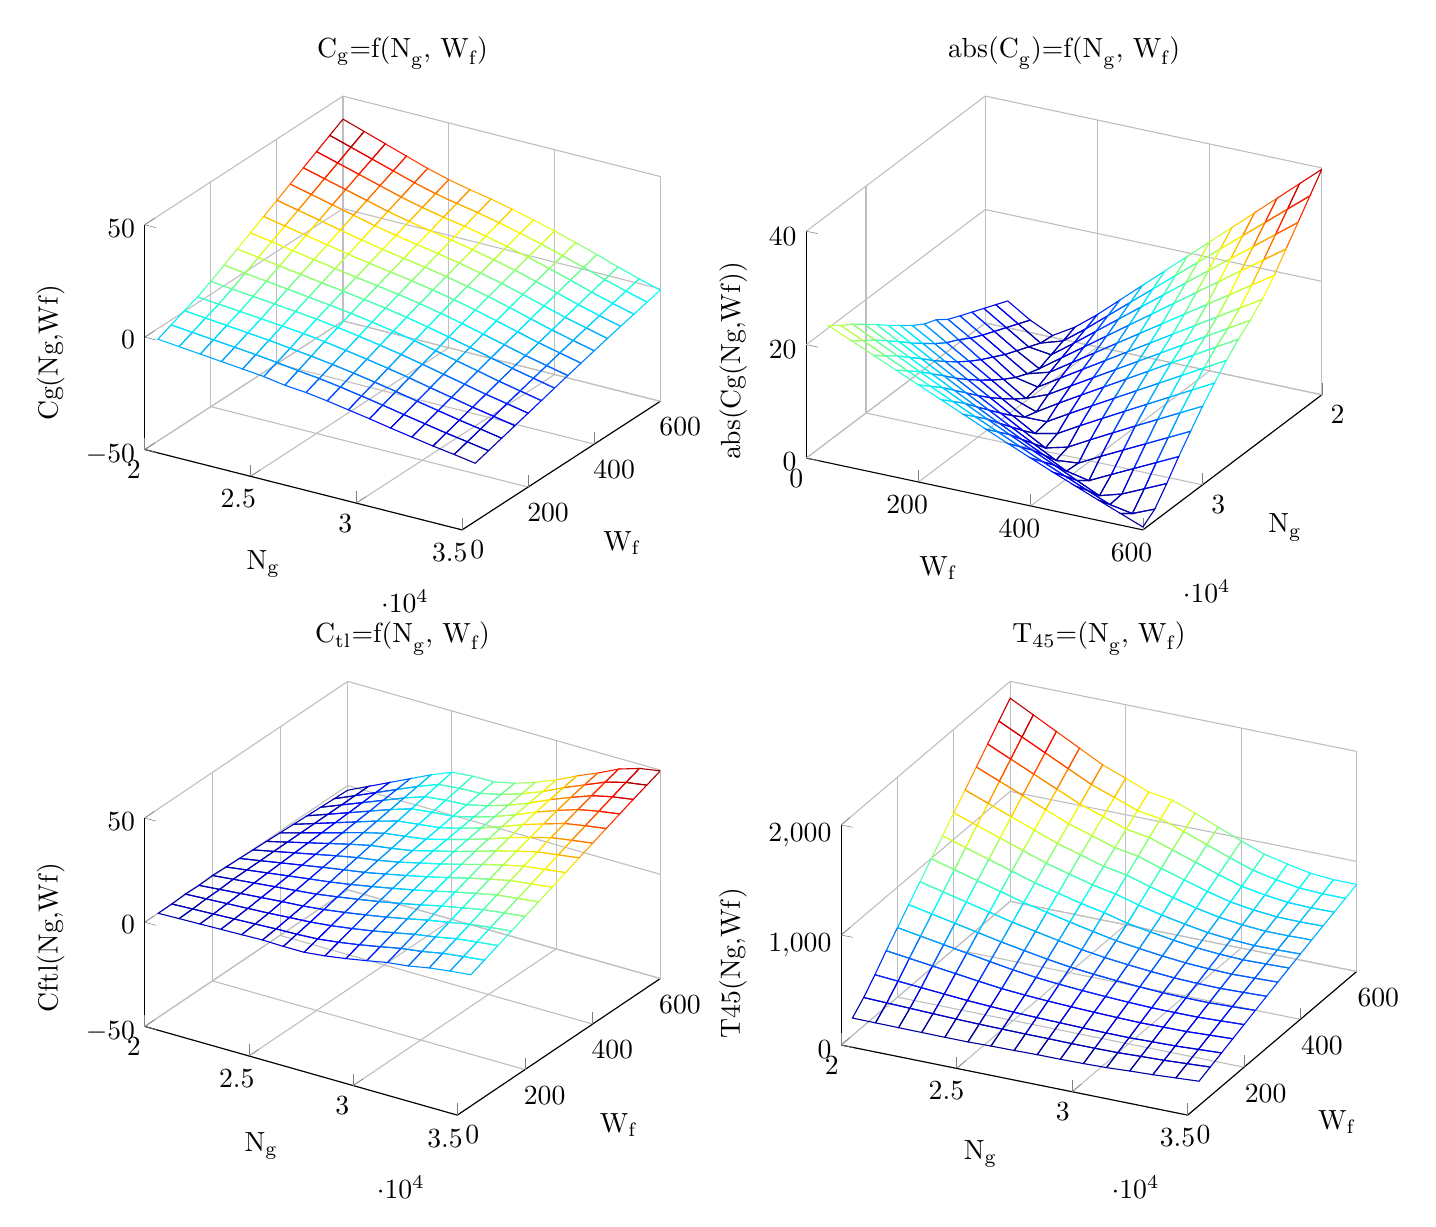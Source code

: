 % This file was created by matlab2tikz v0.4.4 (commit 1a288d0d5e18360983e675964a38f567f0ad3ae8) running on MATLAB 7.9.
% Copyright (c) 2008--2013, Nico Schlömer <nico.schloemer@gmail.com>
% All rights reserved.
% 
% The latest updates can be retrieved from
%   http://www.mathworks.com/matlabcentral/fileexchange/22022-matlab2tikz
% where you can also make suggestions and rate matlab2tikz.
% 
\begin{tikzpicture}

\begin{axis}[%
width=2.578in,
height=2.169in,
view={32}{34},
scale only axis,
xmin=20000,
xmax=35000,
xlabel={$\text{N}_\text{g}$},
xmajorgrids,
ymin=0,
ymax=600,
ylabel={$\text{W}_\text{f}$},
ymajorgrids,
zmin=-50,
zmax=50,
zlabel={Cg(Ng,Wf)},
zmajorgrids,
name=plot1,
title={$\text{C}_\text{g}\text{=f(N}_\text{g}\text{, W}_\text{f}\text{)}$},
axis x line*=bottom,
axis y line*=left,
axis z line*=left
]

\addplot3[%
mesh,
shader=flat,
colormap/jet,
mesh/rows=16]
table[row sep=crcr,header=false] {
20000 40 -4.726\\
20000 80 -2.196\\
20000 120 0.325\\
20000 160 2.655\\
20000 200 5.706\\
20000 240 9.112\\
20000 280 12.518\\
20000 320 15.924\\
20000 360 19.331\\
20000 400 22.737\\
20000 440 26.143\\
20000 480 29.549\\
20000 520 32.956\\
20000 560 36.362\\
20000 600 39.768\\
21000 40 -5.656\\
21000 80 -3.119\\
21000 120 -0.586\\
21000 160 1.798\\
21000 200 4.753\\
21000 240 7.945\\
21000 280 11.137\\
21000 320 14.329\\
21000 360 17.521\\
21000 400 20.712\\
21000 440 23.904\\
21000 480 27.096\\
21000 520 30.288\\
21000 560 33.48\\
21000 600 36.672\\
22000 40 -6.586\\
22000 80 -4.043\\
22000 120 -1.496\\
22000 160 0.942\\
22000 200 3.801\\
22000 240 6.778\\
22000 280 9.756\\
22000 320 12.733\\
22000 360 15.71\\
22000 400 18.688\\
22000 440 21.665\\
22000 480 24.643\\
22000 520 27.62\\
22000 560 30.598\\
22000 600 33.575\\
23000 40 -7.517\\
23000 80 -4.967\\
23000 120 -2.407\\
23000 160 0.085\\
23000 200 2.848\\
23000 240 5.611\\
23000 280 8.374\\
23000 320 11.137\\
23000 360 13.9\\
23000 400 16.664\\
23000 440 19.427\\
23000 480 22.19\\
23000 520 24.953\\
23000 560 27.716\\
23000 600 30.479\\
24000 40 -8.447\\
24000 80 -5.89\\
24000 120 -3.318\\
24000 160 -0.772\\
24000 200 1.895\\
24000 240 4.444\\
24000 280 6.993\\
24000 320 9.542\\
24000 360 12.09\\
24000 400 14.639\\
24000 440 17.188\\
24000 480 19.737\\
24000 520 22.285\\
24000 560 24.834\\
24000 600 27.383\\
25000 40 -9.424\\
25000 80 -6.96\\
25000 120 -4.471\\
25000 160 -1.719\\
25000 200 0.866\\
25000 240 3.289\\
25000 280 5.676\\
25000 320 8.062\\
25000 360 10.449\\
25000 400 12.835\\
25000 440 15.222\\
25000 480 17.608\\
25000 520 19.995\\
25000 560 22.381\\
25000 600 24.768\\
26000 40 -10.927\\
26000 80 -8.26\\
26000 120 -5.592\\
26000 160 -2.97\\
26000 200 -0.451\\
26000 240 1.992\\
26000 280 4.335\\
26000 320 6.628\\
26000 360 8.921\\
26000 400 11.214\\
26000 440 13.507\\
26000 480 15.8\\
26000 520 18.093\\
26000 560 20.386\\
26000 600 22.679\\
27000 40 -11.773\\
27000 80 -9.336\\
27000 120 -6.898\\
27000 160 -4.438\\
27000 200 -1.944\\
27000 240 0.512\\
27000 280 2.885\\
27000 320 5.166\\
27000 360 7.417\\
27000 400 9.668\\
27000 440 11.918\\
27000 480 14.169\\
27000 520 16.42\\
27000 560 18.671\\
27000 600 20.921\\
28000 40 -13.107\\
28000 80 -10.744\\
28000 120 -8.382\\
28000 160 -6.01\\
28000 200 -3.586\\
28000 240 -1.167\\
28000 280 1.21\\
28000 320 3.485\\
28000 360 5.693\\
28000 400 7.873\\
28000 440 10.052\\
28000 480 12.23\\
28000 520 14.409\\
28000 560 16.588\\
28000 600 18.767\\
29000 40 -14.715\\
29000 80 -12.373\\
29000 120 -10.031\\
29000 160 -7.688\\
29000 200 -5.352\\
29000 240 -3.025\\
29000 280 -0.724\\
29000 320 1.556\\
29000 360 3.77\\
29000 400 5.905\\
29000 440 8.012\\
29000 480 10.102\\
29000 520 12.192\\
29000 560 14.281\\
29000 600 16.371\\
30000 40 -16.293\\
30000 80 -14.037\\
30000 120 -11.781\\
30000 160 -9.525\\
30000 200 -7.283\\
30000 240 -5.053\\
30000 280 -2.821\\
30000 320 -0.603\\
30000 360 1.583\\
30000 400 3.731\\
30000 440 5.793\\
30000 480 7.836\\
30000 520 9.845\\
30000 560 11.855\\
30000 600 13.864\\
31000 40 -18.045\\
31000 80 -15.875\\
31000 120 -13.705\\
31000 160 -11.534\\
31000 200 -9.364\\
31000 240 -7.195\\
31000 280 -5.058\\
31000 320 -2.94\\
31000 360 -0.856\\
31000 400 1.207\\
31000 440 3.238\\
31000 480 5.197\\
31000 520 7.142\\
31000 560 9.09\\
31000 600 11.038\\
32000 40 -19.663\\
32000 80 -17.598\\
32000 120 -15.532\\
32000 160 -13.467\\
32000 200 -11.402\\
32000 240 -9.341\\
32000 280 -7.302\\
32000 320 -5.306\\
32000 360 -3.349\\
32000 400 -1.395\\
32000 440 0.549\\
32000 480 2.472\\
32000 520 4.366\\
32000 560 6.263\\
32000 600 8.16\\
33000 40 -21.261\\
33000 80 -19.316\\
33000 120 -17.372\\
33000 160 -15.427\\
33000 200 -13.483\\
33000 240 -11.538\\
33000 280 -9.61\\
33000 320 -7.712\\
33000 360 -5.837\\
33000 400 -3.995\\
33000 440 -2.16\\
33000 480 -0.328\\
33000 520 1.462\\
33000 560 3.228\\
33000 600 5.002\\
34000 40 -22.65\\
34000 80 -20.811\\
34000 120 -18.971\\
34000 160 -17.132\\
34000 200 -15.293\\
34000 240 -13.453\\
34000 280 -11.614\\
34000 320 -9.794\\
34000 360 -8.0\\
34000 400 -6.226\\
34000 440 -4.526\\
34000 480 -2.839\\
34000 520 -1.191\\
34000 560 0.454\\
34000 600 2.085\\
35000 40 -24.169\\
35000 80 -22.41\\
35000 120 -20.65\\
35000 160 -18.89\\
35000 200 -17.131\\
35000 240 -15.371\\
35000 280 -13.611\\
35000 320 -11.856\\
35000 360 -10.132\\
35000 400 -8.445\\
35000 440 -6.784\\
35000 480 -5.189\\
35000 520 -3.604\\
35000 560 -2.058\\
35000 600 -0.516\\
};
\end{axis}

\begin{axis}[%
width=2.578in,
height=2.169in,
view={118}{34},
scale only axis,
xmin=20000,
xmax=35000,
xlabel={$\text{N}_\text{g}$},
xmajorgrids,
ymin=0,
ymax=600,
ylabel={$\text{W}_\text{f}$},
ymajorgrids,
zmin=0,
zmax=40,
zlabel={abs(Cg(Ng,Wf))},
zmajorgrids,
at=(plot1.right of south east),
anchor=left of south west,
title={$\text{abs(C}_\text{g}\text{)=f(N}_\text{g}\text{, W}_\text{f}\text{)}$},
axis x line*=bottom,
axis y line*=left,
axis z line*=left
]

\addplot3[%
mesh,
shader=flat,
colormap/jet,
mesh/rows=16]
table[row sep=crcr,header=false] {
20000 40 4.726\\
20000 80 2.196\\
20000 120 0.325\\
20000 160 2.655\\
20000 200 5.706\\
20000 240 9.112\\
20000 280 12.518\\
20000 320 15.924\\
20000 360 19.331\\
20000 400 22.737\\
20000 440 26.143\\
20000 480 29.549\\
20000 520 32.956\\
20000 560 36.362\\
20000 600 39.768\\
21000 40 5.656\\
21000 80 3.119\\
21000 120 0.586\\
21000 160 1.798\\
21000 200 4.753\\
21000 240 7.945\\
21000 280 11.137\\
21000 320 14.329\\
21000 360 17.521\\
21000 400 20.712\\
21000 440 23.904\\
21000 480 27.096\\
21000 520 30.288\\
21000 560 33.48\\
21000 600 36.672\\
22000 40 6.586\\
22000 80 4.043\\
22000 120 1.496\\
22000 160 0.942\\
22000 200 3.801\\
22000 240 6.778\\
22000 280 9.756\\
22000 320 12.733\\
22000 360 15.71\\
22000 400 18.688\\
22000 440 21.665\\
22000 480 24.643\\
22000 520 27.62\\
22000 560 30.598\\
22000 600 33.575\\
23000 40 7.517\\
23000 80 4.967\\
23000 120 2.407\\
23000 160 0.085\\
23000 200 2.848\\
23000 240 5.611\\
23000 280 8.374\\
23000 320 11.137\\
23000 360 13.9\\
23000 400 16.664\\
23000 440 19.427\\
23000 480 22.19\\
23000 520 24.953\\
23000 560 27.716\\
23000 600 30.479\\
24000 40 8.447\\
24000 80 5.89\\
24000 120 3.318\\
24000 160 0.772\\
24000 200 1.895\\
24000 240 4.444\\
24000 280 6.993\\
24000 320 9.542\\
24000 360 12.09\\
24000 400 14.639\\
24000 440 17.188\\
24000 480 19.737\\
24000 520 22.285\\
24000 560 24.834\\
24000 600 27.383\\
25000 40 9.424\\
25000 80 6.96\\
25000 120 4.471\\
25000 160 1.719\\
25000 200 0.866\\
25000 240 3.289\\
25000 280 5.676\\
25000 320 8.062\\
25000 360 10.449\\
25000 400 12.835\\
25000 440 15.222\\
25000 480 17.608\\
25000 520 19.995\\
25000 560 22.381\\
25000 600 24.768\\
26000 40 10.927\\
26000 80 8.26\\
26000 120 5.592\\
26000 160 2.97\\
26000 200 0.451\\
26000 240 1.992\\
26000 280 4.335\\
26000 320 6.628\\
26000 360 8.921\\
26000 400 11.214\\
26000 440 13.507\\
26000 480 15.8\\
26000 520 18.093\\
26000 560 20.386\\
26000 600 22.679\\
27000 40 11.773\\
27000 80 9.336\\
27000 120 6.898\\
27000 160 4.438\\
27000 200 1.944\\
27000 240 0.512\\
27000 280 2.885\\
27000 320 5.166\\
27000 360 7.417\\
27000 400 9.668\\
27000 440 11.918\\
27000 480 14.169\\
27000 520 16.42\\
27000 560 18.671\\
27000 600 20.921\\
28000 40 13.107\\
28000 80 10.744\\
28000 120 8.382\\
28000 160 6.01\\
28000 200 3.586\\
28000 240 1.167\\
28000 280 1.21\\
28000 320 3.485\\
28000 360 5.693\\
28000 400 7.873\\
28000 440 10.052\\
28000 480 12.23\\
28000 520 14.409\\
28000 560 16.588\\
28000 600 18.767\\
29000 40 14.715\\
29000 80 12.373\\
29000 120 10.031\\
29000 160 7.688\\
29000 200 5.352\\
29000 240 3.025\\
29000 280 0.724\\
29000 320 1.556\\
29000 360 3.77\\
29000 400 5.905\\
29000 440 8.012\\
29000 480 10.102\\
29000 520 12.192\\
29000 560 14.281\\
29000 600 16.371\\
30000 40 16.293\\
30000 80 14.037\\
30000 120 11.781\\
30000 160 9.525\\
30000 200 7.283\\
30000 240 5.053\\
30000 280 2.821\\
30000 320 0.603\\
30000 360 1.583\\
30000 400 3.731\\
30000 440 5.793\\
30000 480 7.836\\
30000 520 9.845\\
30000 560 11.855\\
30000 600 13.864\\
31000 40 18.045\\
31000 80 15.875\\
31000 120 13.705\\
31000 160 11.534\\
31000 200 9.364\\
31000 240 7.195\\
31000 280 5.058\\
31000 320 2.94\\
31000 360 0.856\\
31000 400 1.207\\
31000 440 3.238\\
31000 480 5.197\\
31000 520 7.142\\
31000 560 9.09\\
31000 600 11.038\\
32000 40 19.663\\
32000 80 17.598\\
32000 120 15.532\\
32000 160 13.467\\
32000 200 11.402\\
32000 240 9.341\\
32000 280 7.302\\
32000 320 5.306\\
32000 360 3.349\\
32000 400 1.395\\
32000 440 0.549\\
32000 480 2.472\\
32000 520 4.366\\
32000 560 6.263\\
32000 600 8.16\\
33000 40 21.261\\
33000 80 19.316\\
33000 120 17.372\\
33000 160 15.427\\
33000 200 13.483\\
33000 240 11.538\\
33000 280 9.61\\
33000 320 7.712\\
33000 360 5.837\\
33000 400 3.995\\
33000 440 2.16\\
33000 480 0.328\\
33000 520 1.462\\
33000 560 3.228\\
33000 600 5.002\\
34000 40 22.65\\
34000 80 20.811\\
34000 120 18.971\\
34000 160 17.132\\
34000 200 15.293\\
34000 240 13.453\\
34000 280 11.614\\
34000 320 9.794\\
34000 360 8.0\\
34000 400 6.226\\
34000 440 4.526\\
34000 480 2.839\\
34000 520 1.191\\
34000 560 0.454\\
34000 600 2.085\\
35000 40 24.169\\
35000 80 22.41\\
35000 120 20.65\\
35000 160 18.89\\
35000 200 17.131\\
35000 240 15.371\\
35000 280 13.611\\
35000 320 11.856\\
35000 360 10.132\\
35000 400 8.445\\
35000 440 6.784\\
35000 480 5.189\\
35000 520 3.604\\
35000 560 2.058\\
35000 600 0.516\\
};
\end{axis}

\begin{axis}[%
width=2.578in,
height=2.169in,
view={33}{38},
scale only axis,
xmin=20000,
xmax=35000,
xlabel={$\text{N}_\text{g}$},
xmajorgrids,
ymin=0,
ymax=600,
ylabel={$\text{W}_\text{f}$},
ymajorgrids,
zmin=-50,
zmax=50,
zlabel={Cftl(Ng,Wf)},
zmajorgrids,
name=plot3,
at=(plot1.below south west),
anchor=above north west,
title={$\text{C}_{\text{tl}}\text{=f(N}_\text{g}\text{, W}_\text{f}\text{)}$},
axis x line*=bottom,
axis y line*=left,
axis z line*=left
]

\addplot3[%
mesh,
shader=flat,
colormap/jet,
mesh/rows=16]
table[row sep=crcr,header=false] {
20000 40 -0.081\\
20000 80 -0.003\\
20000 120 0.384\\
20000 160 0.214\\
20000 200 0.555\\
20000 240 0.278\\
20000 280 0.002\\
20000 320 -0.274\\
20000 360 -0.551\\
20000 400 -0.827\\
20000 440 -1.103\\
20000 480 -1.38\\
20000 520 -1.656\\
20000 560 -1.932\\
20000 600 -2.209\\
21000 40 0.187\\
21000 80 0.436\\
21000 120 0.932\\
21000 160 1.098\\
21000 200 1.596\\
21000 240 1.684\\
21000 280 1.772\\
21000 320 1.859\\
21000 360 1.947\\
21000 400 2.035\\
21000 440 2.122\\
21000 480 2.21\\
21000 520 2.297\\
21000 560 2.385\\
21000 600 2.473\\
22000 40 0.455\\
22000 80 0.875\\
22000 120 1.48\\
22000 160 1.981\\
22000 200 2.638\\
22000 240 3.09\\
22000 280 3.541\\
22000 320 3.993\\
22000 360 4.445\\
22000 400 4.896\\
22000 440 5.348\\
22000 480 5.799\\
22000 520 6.251\\
22000 560 6.702\\
22000 600 7.154\\
23000 40 0.723\\
23000 80 1.314\\
23000 120 2.028\\
23000 160 2.864\\
23000 200 3.68\\
23000 240 4.496\\
23000 280 5.311\\
23000 320 6.127\\
23000 360 6.942\\
23000 400 7.758\\
23000 440 8.573\\
23000 480 9.389\\
23000 520 10.204\\
23000 560 11.02\\
23000 600 11.835\\
24000 40 0.99\\
24000 80 1.752\\
24000 120 2.577\\
24000 160 3.748\\
24000 200 4.722\\
24000 240 5.901\\
24000 280 7.081\\
24000 320 8.26\\
24000 360 9.44\\
24000 400 10.619\\
24000 440 11.799\\
24000 480 12.978\\
24000 520 14.158\\
24000 560 15.337\\
24000 600 16.517\\
25000 40 1.284\\
25000 80 2.228\\
25000 120 3.331\\
25000 160 4.456\\
25000 200 5.789\\
25000 240 7.266\\
25000 280 8.745\\
25000 320 10.224\\
25000 360 11.703\\
25000 400 13.182\\
25000 440 14.661\\
25000 480 16.14\\
25000 520 17.619\\
25000 560 19.098\\
25000 600 20.577\\
26000 40 1.041\\
26000 80 2.519\\
26000 120 3.998\\
26000 160 5.605\\
26000 200 7.343\\
26000 240 8.909\\
26000 280 10.342\\
26000 320 11.743\\
26000 360 13.144\\
26000 400 14.545\\
26000 440 15.947\\
26000 480 17.348\\
26000 520 18.749\\
26000 560 20.15\\
26000 600 21.552\\
27000 40 1.06\\
27000 80 3.07\\
27000 120 5.08\\
27000 160 7.075\\
27000 200 8.982\\
27000 240 10.768\\
27000 280 12.385\\
27000 320 13.74\\
27000 360 14.874\\
27000 400 16.008\\
27000 440 17.143\\
27000 480 18.277\\
27000 520 19.411\\
27000 560 20.546\\
27000 600 21.68\\
28000 40 2.173\\
28000 80 4.353\\
28000 120 6.533\\
28000 160 8.701\\
28000 200 10.754\\
28000 240 12.719\\
28000 280 14.518\\
28000 320 16.153\\
28000 360 17.608\\
28000 400 18.659\\
28000 440 19.694\\
28000 480 20.729\\
28000 520 21.765\\
28000 560 22.8\\
28000 600 23.835\\
29000 40 3.695\\
29000 80 5.968\\
29000 120 8.241\\
29000 160 10.513\\
29000 200 12.709\\
29000 240 14.807\\
29000 280 16.758\\
29000 320 18.546\\
29000 360 20.127\\
29000 400 21.522\\
29000 440 22.686\\
29000 480 23.789\\
29000 520 24.892\\
29000 560 25.995\\
29000 600 27.098\\
30000 40 5.542\\
30000 80 7.876\\
30000 120 10.209\\
30000 160 12.542\\
30000 200 14.836\\
30000 240 17.043\\
30000 280 19.173\\
30000 320 21.178\\
30000 360 23.004\\
30000 400 24.647\\
30000 440 26.174\\
30000 480 27.488\\
30000 520 28.687\\
30000 560 29.886\\
30000 600 31.085\\
31000 40 7.478\\
31000 80 9.893\\
31000 120 12.307\\
31000 160 14.721\\
31000 200 17.135\\
31000 240 19.491\\
31000 280 21.774\\
31000 320 23.98\\
31000 360 26.09\\
31000 400 28.089\\
31000 440 29.939\\
31000 480 31.66\\
31000 520 33.236\\
31000 560 34.562\\
31000 600 35.888\\
32000 40 8.688\\
32000 80 11.281\\
32000 120 13.873\\
32000 160 16.466\\
32000 200 19.059\\
32000 240 21.623\\
32000 280 24.111\\
32000 320 26.519\\
32000 360 28.792\\
32000 400 31.002\\
32000 440 33.162\\
32000 480 35.22\\
32000 520 37.106\\
32000 560 38.726\\
32000 600 40.092\\
33000 40 10.571\\
33000 80 13.201\\
33000 120 15.83\\
33000 160 18.46\\
33000 200 21.089\\
33000 240 23.719\\
33000 280 26.301\\
33000 320 28.809\\
33000 360 31.318\\
33000 400 33.782\\
33000 440 36.189\\
33000 480 38.522\\
33000 520 40.796\\
33000 560 42.933\\
33000 600 44.824\\
34000 40 11.903\\
34000 80 14.507\\
34000 120 17.112\\
34000 160 19.716\\
34000 200 22.321\\
34000 240 24.925\\
34000 280 27.53\\
34000 320 30.107\\
34000 360 32.712\\
34000 400 35.344\\
34000 440 37.939\\
34000 480 40.528\\
34000 520 43.101\\
34000 560 45.621\\
34000 600 47.973\\
35000 40 12.975\\
35000 80 15.605\\
35000 120 18.235\\
35000 160 20.865\\
35000 200 23.495\\
35000 240 26.125\\
35000 280 28.755\\
35000 320 31.395\\
35000 360 34.099\\
35000 400 36.783\\
35000 440 39.456\\
35000 480 42.068\\
35000 520 44.67\\
35000 560 47.15\\
35000 600 49.614\\
};
\end{axis}

\begin{axis}[%
width=2.578in,
height=2.169in,
view={26}{36},
scale only axis,
xmin=20000,
xmax=35000,
xlabel={$\text{N}_\text{g}$},
xmajorgrids,
ymin=0,
ymax=600,
ylabel={$\text{W}_\text{f}$},
ymajorgrids,
zmin=0,
zmax=2000,
zlabel={T45(Ng,Wf)},
zmajorgrids,
at=(plot3.right of south east),
anchor=left of south west,
title={$\text{T}_{\text{45}}\text{=(N}_\text{g}\text{, W}_\text{f}\text{)}$},
axis x line*=bottom,
axis y line*=left,
axis z line*=left
]

\addplot3[%
mesh,
shader=flat,
colormap/jet,
mesh/rows=16]
table[row sep=crcr,header=false] {
20000 40 158.323\\
20000 80 257.927\\
20000 120 378.081\\
20000 160 509.409\\
20000 200 632.046\\
20000 240 753.555\\
20000 280 875.064\\
20000 320 996.572\\
20000 360 1118.08\\
20000 400 1239.589\\
20000 440 1361.097\\
20000 480 1482.606\\
20000 520 1604.114\\
20000 560 1725.623\\
20000 600 1847.131\\
21000 40 157.033\\
21000 80 251.498\\
21000 120 361.907\\
21000 160 482.532\\
21000 200 597.364\\
21000 240 711.444\\
21000 280 825.525\\
21000 320 939.605\\
21000 360 1053.684\\
21000 400 1167.765\\
21000 440 1281.845\\
21000 480 1395.925\\
21000 520 1510.005\\
21000 560 1624.085\\
21000 600 1738.165\\
22000 40 155.743\\
22000 80 245.068\\
22000 120 345.732\\
22000 160 455.654\\
22000 200 562.682\\
22000 240 669.334\\
22000 280 775.986\\
22000 320 882.637\\
22000 360 989.289\\
22000 400 1095.941\\
22000 440 1202.593\\
22000 480 1309.244\\
22000 520 1415.896\\
22000 560 1522.548\\
22000 600 1629.199\\
23000 40 154.452\\
23000 80 238.639\\
23000 120 329.557\\
23000 160 428.777\\
23000 200 528.0\\
23000 240 627.223\\
23000 280 726.447\\
23000 320 825.67\\
23000 360 924.893\\
23000 400 1024.117\\
23000 440 1123.34\\
23000 480 1222.564\\
23000 520 1321.787\\
23000 560 1421.01\\
23000 600 1520.234\\
24000 40 153.162\\
24000 80 232.21\\
24000 120 313.382\\
24000 160 401.899\\
24000 200 493.318\\
24000 240 585.113\\
24000 280 676.908\\
24000 320 768.703\\
24000 360 860.498\\
24000 400 952.293\\
24000 440 1044.088\\
24000 480 1135.883\\
24000 520 1227.678\\
24000 560 1319.473\\
24000 600 1411.268\\
25000 40 153.771\\
25000 80 227.808\\
25000 120 301.905\\
25000 160 377.201\\
25000 200 460.525\\
25000 240 548.282\\
25000 280 635.341\\
25000 320 722.4\\
25000 360 809.459\\
25000 400 896.518\\
25000 440 983.577\\
25000 480 1070.635\\
25000 520 1157.694\\
25000 560 1244.753\\
25000 600 1331.812\\
26000 40 158.602\\
26000 80 225.559\\
26000 120 292.515\\
26000 160 360.905\\
26000 200 433.69\\
26000 240 512.676\\
26000 280 594.84\\
26000 320 676.623\\
26000 360 758.407\\
26000 400 840.19\\
26000 440 921.973\\
26000 480 1003.757\\
26000 520 1085.54\\
26000 560 1167.323\\
26000 600 1249.107\\
27000 40 160.911\\
27000 80 223.374\\
27000 120 285.837\\
27000 160 348.965\\
27000 200 414.535\\
27000 240 483.042\\
27000 280 555.337\\
27000 320 632.832\\
27000 360 716.613\\
27000 400 800.394\\
27000 440 884.175\\
27000 480 967.957\\
27000 520 1051.738\\
27000 560 1135.519\\
27000 600 1219.3\\
28000 40 165.257\\
28000 80 223.283\\
28000 120 281.309\\
28000 160 339.579\\
28000 200 399.792\\
28000 240 461.309\\
28000 280 525.398\\
28000 320 591.985\\
28000 360 662.153\\
28000 400 741.8\\
28000 440 821.8\\
28000 480 901.8\\
28000 520 981.8\\
28000 560 1061.8\\
28000 600 1141.8\\
29000 40 165.88\\
29000 80 221.334\\
29000 120 276.789\\
29000 160 332.243\\
29000 200 387.724\\
29000 240 444.351\\
29000 280 502.668\\
29000 320 563.298\\
29000 360 626.93\\
29000 400 693.461\\
29000 440 765.389\\
29000 480 838.48\\
29000 520 911.571\\
29000 560 984.662\\
29000 600 1057.753\\
30000 40 169.248\\
30000 80 221.515\\
30000 120 273.781\\
30000 160 326.048\\
30000 200 378.191\\
30000 240 430.607\\
30000 280 483.791\\
30000 320 538.136\\
30000 360 594.229\\
30000 400 652.829\\
30000 440 712.611\\
30000 480 776.532\\
30000 520 842.315\\
30000 560 908.097\\
30000 600 973.88\\
31000 40 174.792\\
31000 80 223.786\\
31000 120 272.78\\
31000 160 321.775\\
31000 200 370.769\\
31000 240 419.678\\
31000 280 468.286\\
31000 320 517.565\\
31000 360 567.523\\
31000 400 618.548\\
31000 440 670.868\\
31000 480 723\\
31000 520 778.04\\
31000 560 837.124\\
31000 600 896.208\\
32000 40 186.705\\
32000 80 232.434\\
32000 120 278.162\\
32000 160 323.891\\
32000 200 369.62\\
32000 240 415.284\\
32000 280 460.863\\
32000 320 506.477\\
32000 360 551.86\\
32000 400 598.065\\
32000 440 644.818\\
32000 480 692.665\\
32000 520 741.677\\
32000 560 793.314\\
32000 600 848.675\\
33000 40 195.341\\
33000 80 239.045\\
33000 120 282.748\\
33000 160 326.452\\
33000 200 370.156\\
33000 240 413.859\\
33000 280 457.318\\
33000 320 500.344\\
33000 360 543.131\\
33000 400 585.809\\
33000 440 628.905\\
33000 480 672.646\\
33000 520 716.439\\
33000 560 761.252\\
33000 600 808.03\\
34000 40 208.657\\
34000 80 251.172\\
34000 120 293.688\\
34000 160 336.203\\
34000 200 378.718\\
34000 240 421.233\\
34000 280 463.748\\
34000 320 505.833\\
34000 360 547.583\\
34000 400 589.074\\
34000 440 629.605\\
34000 480 670.071\\
34000 520 710.378\\
34000 560 750.814\\
34000 600 791.616\\
35000 40 220.933\\
35000 80 262.618\\
35000 120 304.303\\
35000 160 345.988\\
35000 200 387.673\\
35000 240 429.358\\
35000 280 471.042\\
35000 320 512.632\\
35000 360 553.609\\
35000 400 594.173\\
35000 440 634.462\\
35000 480 673.885\\
35000 520 713.176\\
35000 560 752.058\\
35000 600 790.891\\
};
\end{axis}
\end{tikzpicture}%